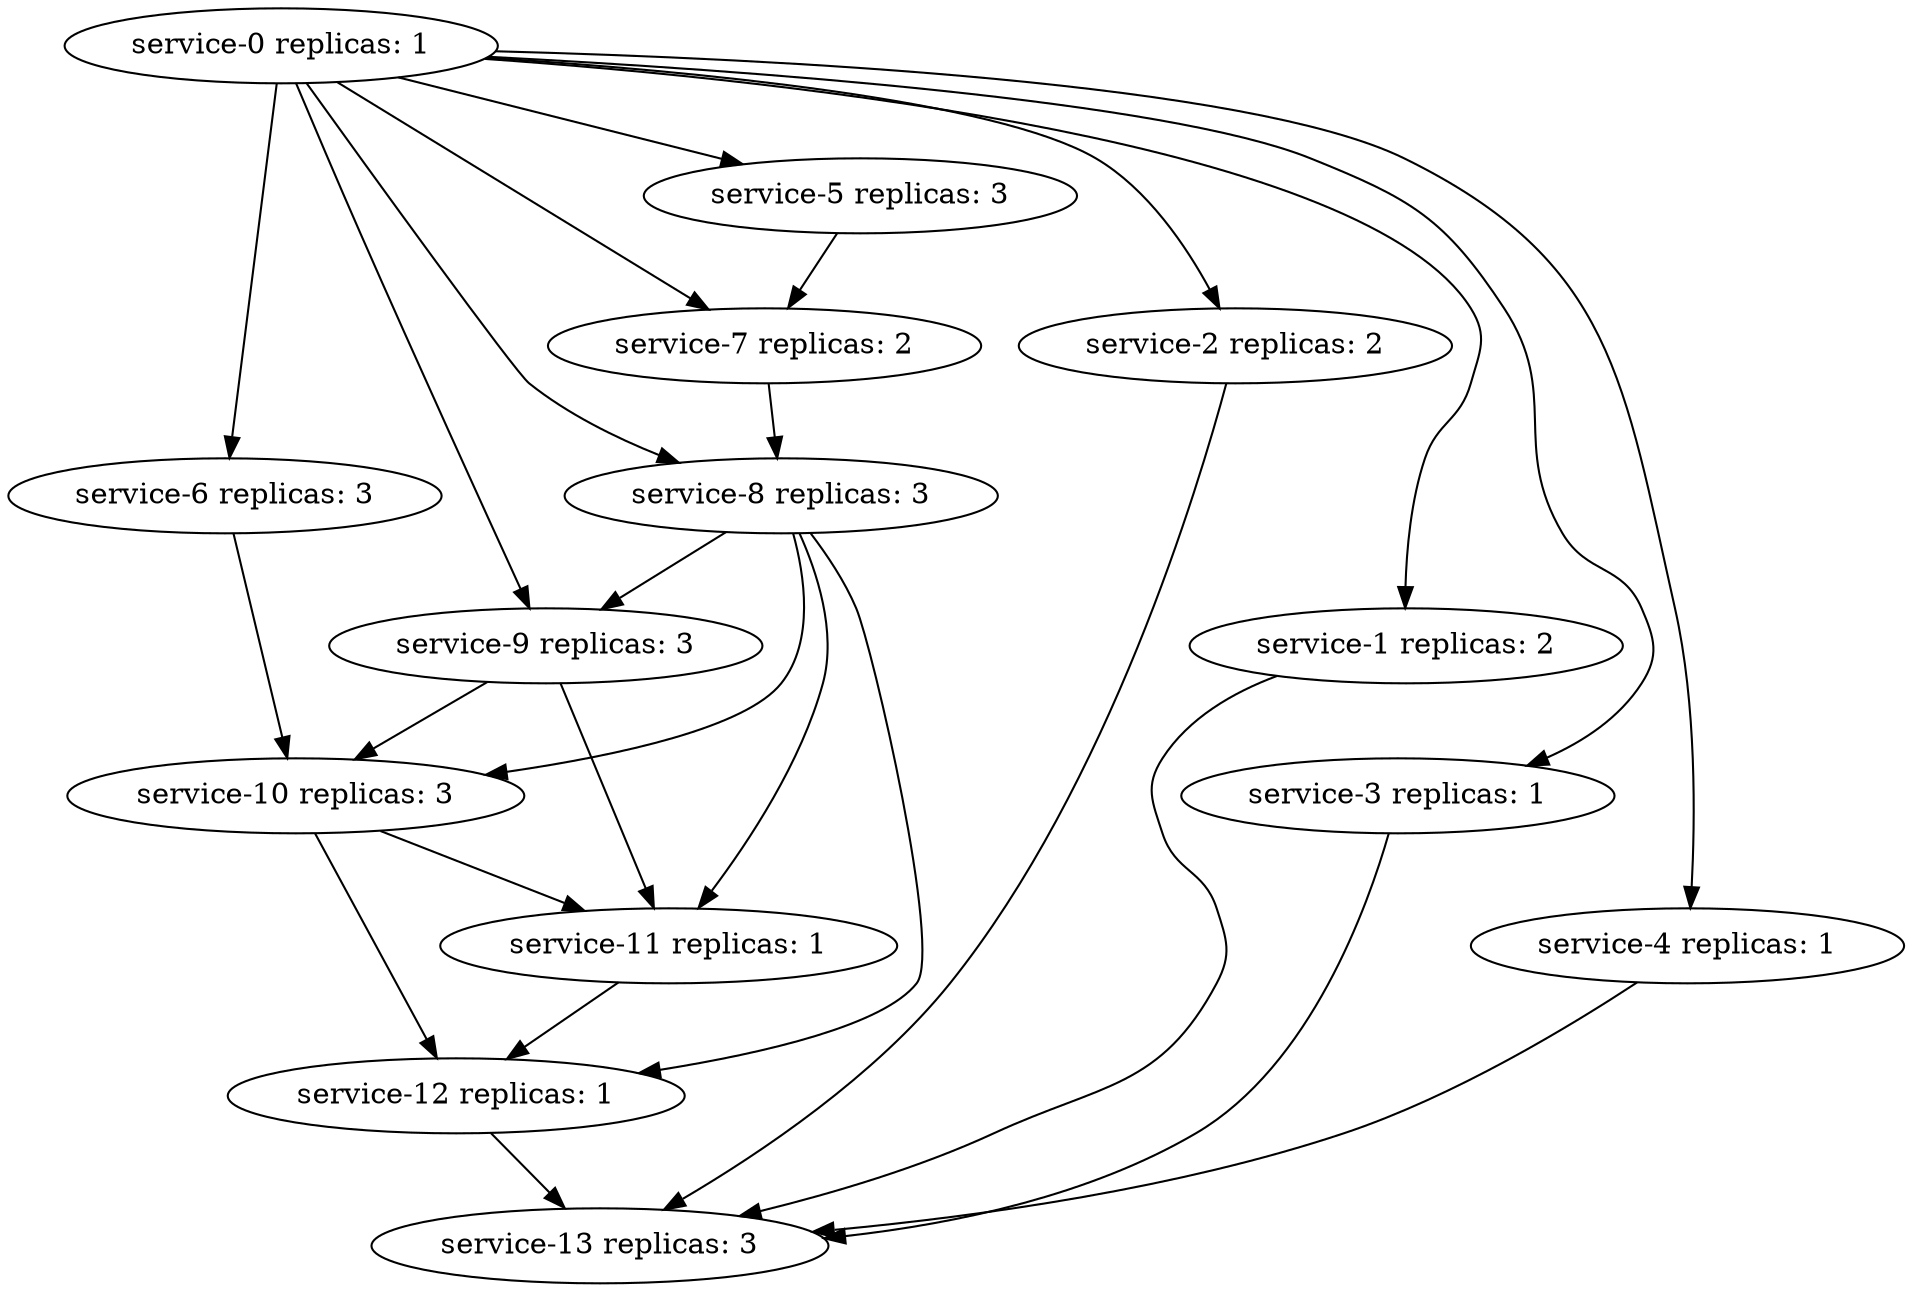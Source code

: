 strict digraph {


	"service-11 replicas: 1" [  weight=0 ];

	"service-11 replicas: 1" -> "service-12 replicas: 1" [  weight=0 ];

	"service-8 replicas: 3" [  weight=0 ];

	"service-8 replicas: 3" -> "service-12 replicas: 1" [  weight=0 ];

	"service-8 replicas: 3" -> "service-9 replicas: 3" [  weight=0 ];

	"service-8 replicas: 3" -> "service-10 replicas: 3" [  weight=0 ];

	"service-8 replicas: 3" -> "service-11 replicas: 1" [  weight=0 ];

	"service-7 replicas: 2" [  weight=0 ];

	"service-7 replicas: 2" -> "service-8 replicas: 3" [  weight=0 ];

	"service-5 replicas: 3" [  weight=0 ];

	"service-5 replicas: 3" -> "service-7 replicas: 2" [  weight=0 ];

	"service-6 replicas: 3" [  weight=0 ];

	"service-6 replicas: 3" -> "service-10 replicas: 3" [  weight=0 ];

	"service-2 replicas: 2" [  weight=0 ];

	"service-2 replicas: 2" -> "service-13 replicas: 3" [  weight=0 ];

	"service-1 replicas: 2" [  weight=0 ];

	"service-1 replicas: 2" -> "service-13 replicas: 3" [  weight=0 ];

	"service-3 replicas: 1" [  weight=0 ];

	"service-3 replicas: 1" -> "service-13 replicas: 3" [  weight=0 ];

	"service-13 replicas: 3" [  weight=0 ];

	"service-4 replicas: 1" [  weight=0 ];

	"service-4 replicas: 1" -> "service-13 replicas: 3" [  weight=0 ];

	"service-12 replicas: 1" [  weight=0 ];

	"service-12 replicas: 1" -> "service-13 replicas: 3" [  weight=0 ];

	"service-0 replicas: 1" [  weight=0 ];

	"service-0 replicas: 1" -> "service-6 replicas: 3" [  weight=0 ];

	"service-0 replicas: 1" -> "service-8 replicas: 3" [  weight=0 ];

	"service-0 replicas: 1" -> "service-9 replicas: 3" [  weight=0 ];

	"service-0 replicas: 1" -> "service-7 replicas: 2" [  weight=0 ];

	"service-0 replicas: 1" -> "service-3 replicas: 1" [  weight=0 ];

	"service-0 replicas: 1" -> "service-2 replicas: 2" [  weight=0 ];

	"service-0 replicas: 1" -> "service-4 replicas: 1" [  weight=0 ];

	"service-0 replicas: 1" -> "service-1 replicas: 2" [  weight=0 ];

	"service-0 replicas: 1" -> "service-5 replicas: 3" [  weight=0 ];

	"service-10 replicas: 3" [  weight=0 ];

	"service-10 replicas: 3" -> "service-11 replicas: 1" [  weight=0 ];

	"service-10 replicas: 3" -> "service-12 replicas: 1" [  weight=0 ];

	"service-9 replicas: 3" [  weight=0 ];

	"service-9 replicas: 3" -> "service-10 replicas: 3" [  weight=0 ];

	"service-9 replicas: 3" -> "service-11 replicas: 1" [  weight=0 ];

}
